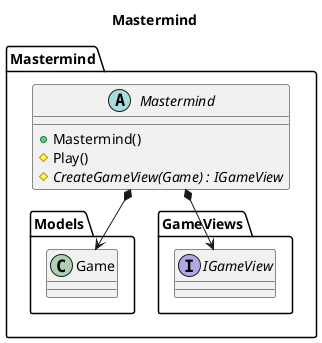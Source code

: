 @startuml Mastermind
title Mastermind
namespace Mastermind{
    abstract Mastermind{
        +Mastermind()
        #Play()
        #{abstract}CreateGameView(Game) : IGameView
    }
    Mastermind *--> Models.Game
    Mastermind *--> GameViews.IGameView

    interface GameViews.IGameView
}
@enduml